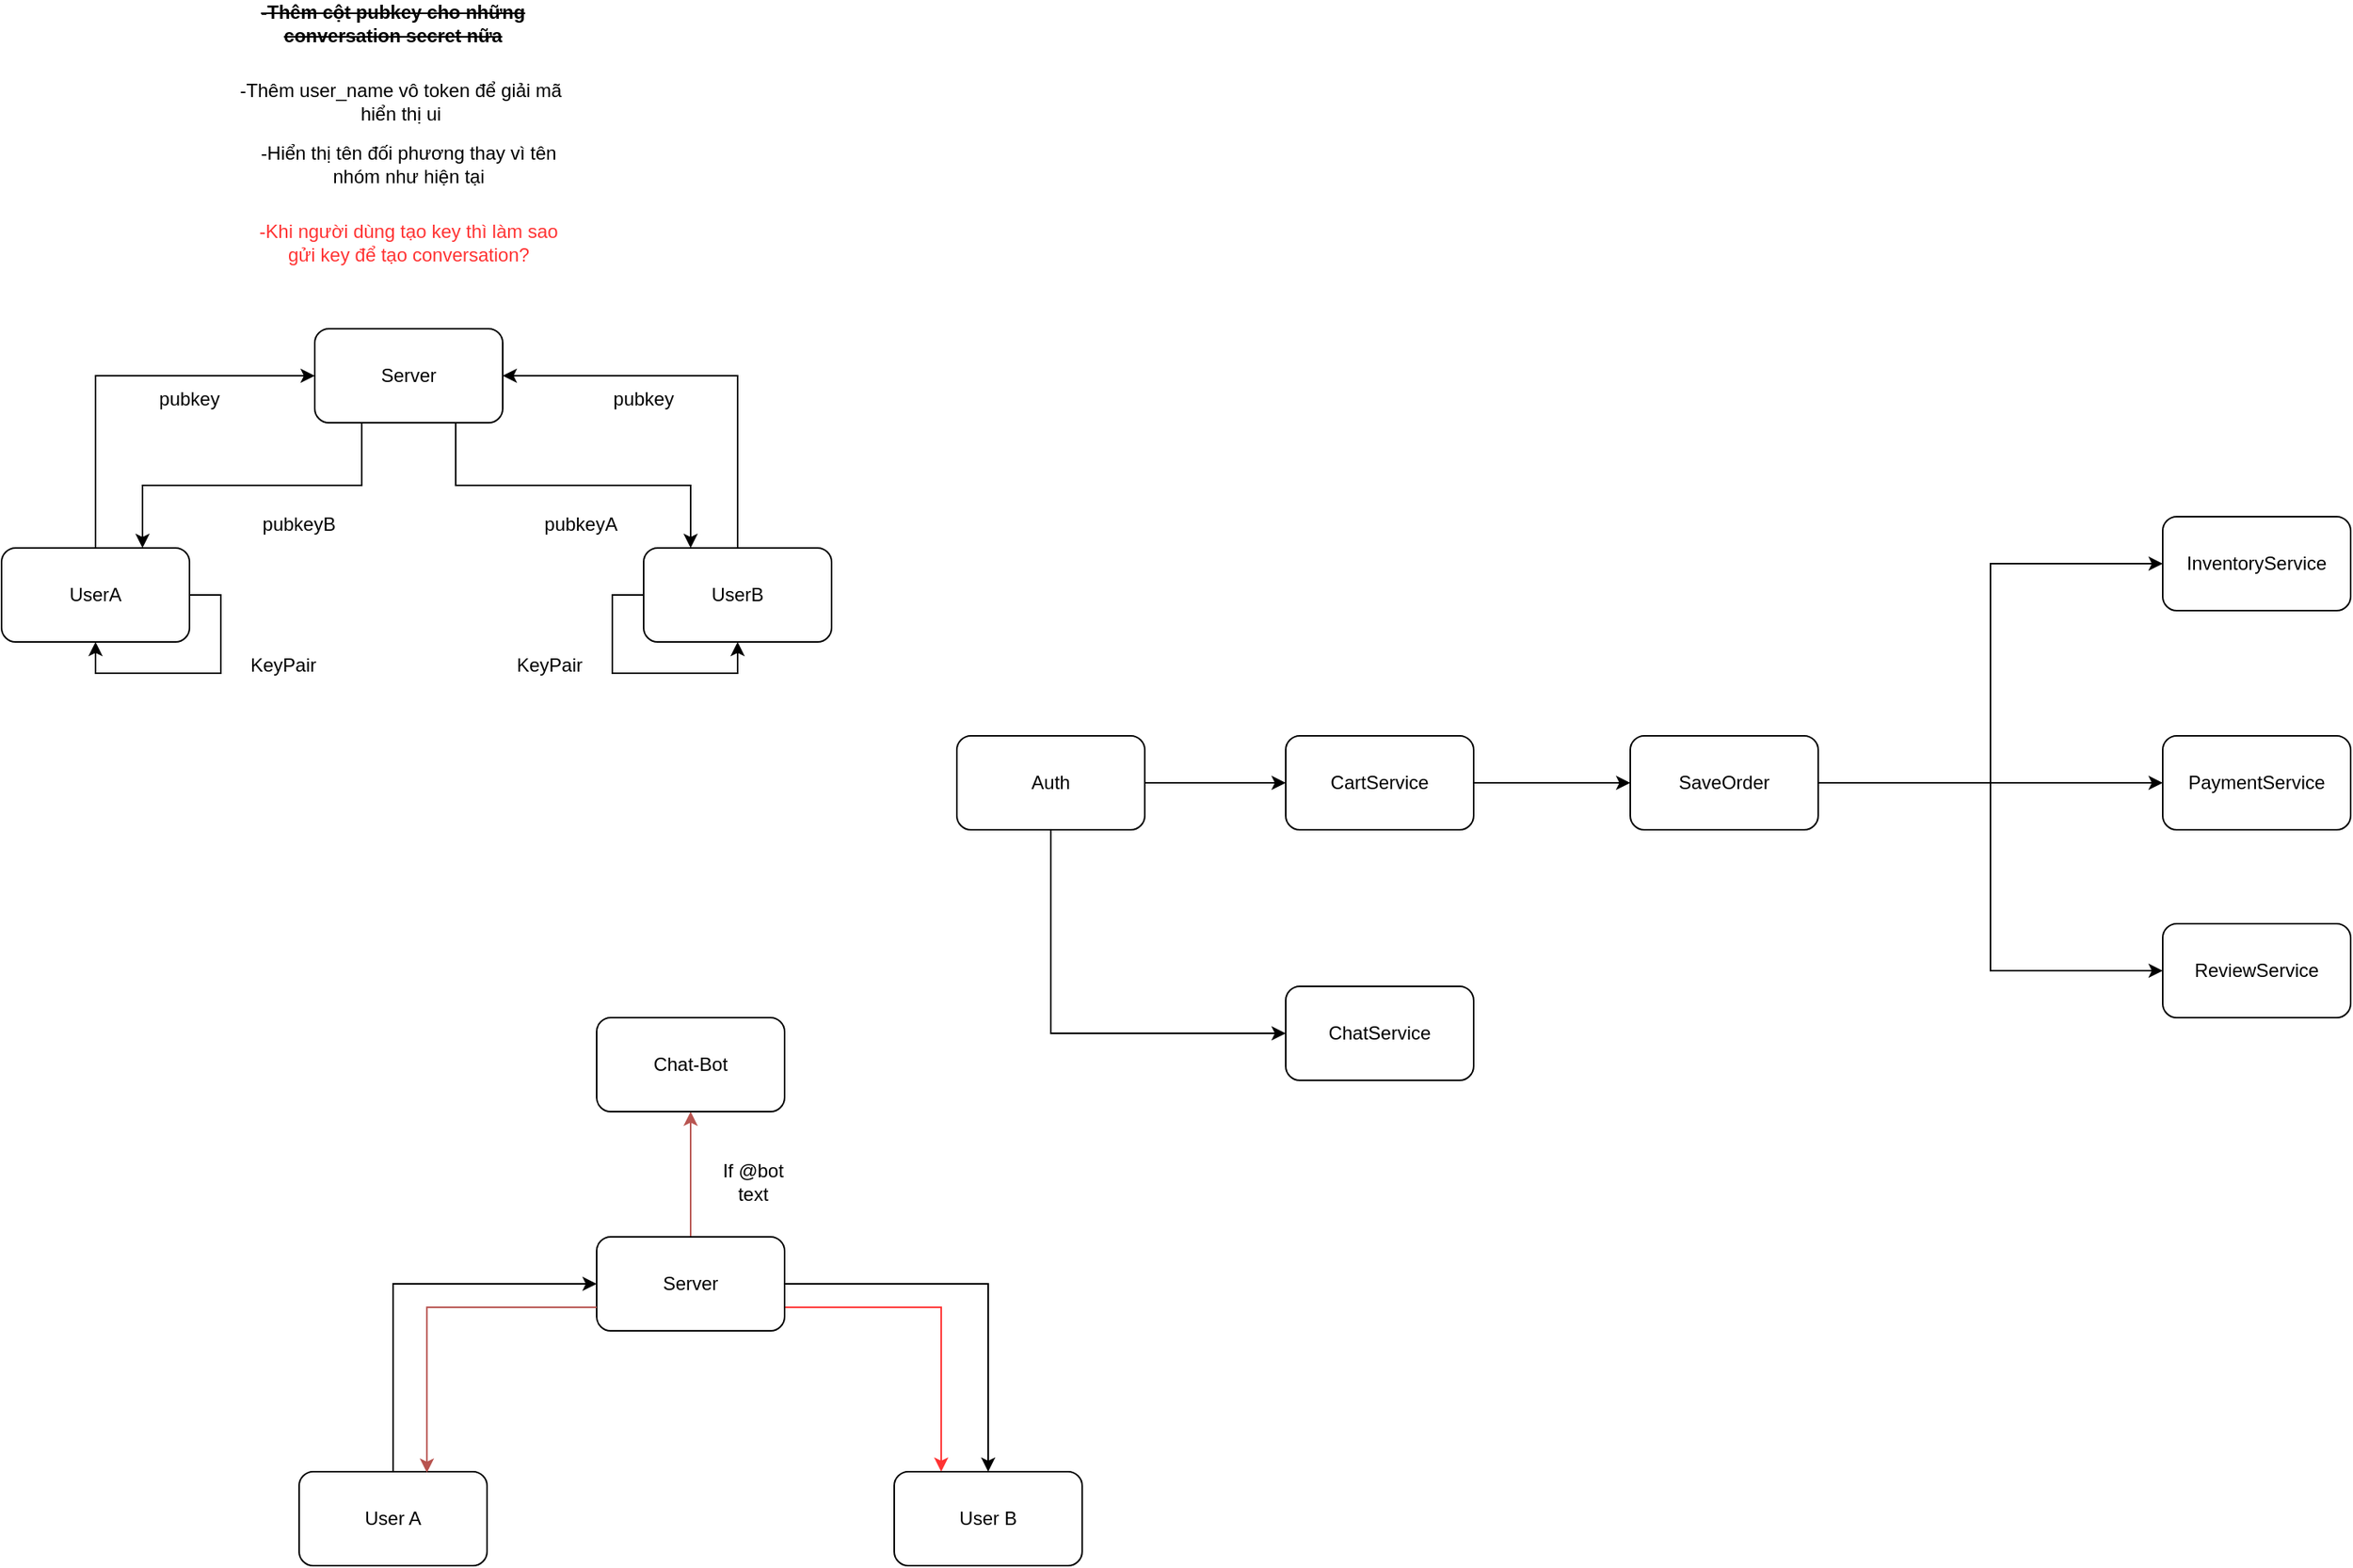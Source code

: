 <mxfile version="26.2.15">
  <diagram name="Page-1" id="URyArjmMyLUZqwQEJPAF">
    <mxGraphModel dx="2728" dy="1753" grid="1" gridSize="10" guides="1" tooltips="1" connect="1" arrows="1" fold="1" page="1" pageScale="1" pageWidth="850" pageHeight="1100" math="0" shadow="0">
      <root>
        <mxCell id="0" />
        <mxCell id="1" parent="0" />
        <mxCell id="Ygb4HO1aCdZlYL9R_Fgd-9" style="edgeStyle=orthogonalEdgeStyle;rounded=0;orthogonalLoop=1;jettySize=auto;html=1;exitX=1;exitY=0.5;exitDx=0;exitDy=0;entryX=0;entryY=0.5;entryDx=0;entryDy=0;" parent="1" source="Ygb4HO1aCdZlYL9R_Fgd-1" target="Ygb4HO1aCdZlYL9R_Fgd-4" edge="1">
          <mxGeometry relative="1" as="geometry" />
        </mxCell>
        <mxCell id="Ygb4HO1aCdZlYL9R_Fgd-11" style="edgeStyle=orthogonalEdgeStyle;rounded=0;orthogonalLoop=1;jettySize=auto;html=1;exitX=1;exitY=0.5;exitDx=0;exitDy=0;entryX=0;entryY=0.5;entryDx=0;entryDy=0;" parent="1" source="Ygb4HO1aCdZlYL9R_Fgd-1" target="Ygb4HO1aCdZlYL9R_Fgd-10" edge="1">
          <mxGeometry relative="1" as="geometry" />
        </mxCell>
        <mxCell id="Ygb4HO1aCdZlYL9R_Fgd-13" style="edgeStyle=orthogonalEdgeStyle;rounded=0;orthogonalLoop=1;jettySize=auto;html=1;exitX=1;exitY=0.5;exitDx=0;exitDy=0;entryX=0;entryY=0.5;entryDx=0;entryDy=0;" parent="1" source="Ygb4HO1aCdZlYL9R_Fgd-1" target="Ygb4HO1aCdZlYL9R_Fgd-12" edge="1">
          <mxGeometry relative="1" as="geometry" />
        </mxCell>
        <mxCell id="Ygb4HO1aCdZlYL9R_Fgd-1" value="SaveOrder" style="rounded=1;whiteSpace=wrap;html=1;" parent="1" vertex="1">
          <mxGeometry x="160" y="230" width="120" height="60" as="geometry" />
        </mxCell>
        <mxCell id="Ygb4HO1aCdZlYL9R_Fgd-4" value="PaymentService" style="rounded=1;whiteSpace=wrap;html=1;" parent="1" vertex="1">
          <mxGeometry x="500" y="230" width="120" height="60" as="geometry" />
        </mxCell>
        <mxCell id="Ygb4HO1aCdZlYL9R_Fgd-5" value="ChatService" style="rounded=1;whiteSpace=wrap;html=1;" parent="1" vertex="1">
          <mxGeometry x="-60" y="390" width="120" height="60" as="geometry" />
        </mxCell>
        <mxCell id="Ygb4HO1aCdZlYL9R_Fgd-10" value="ReviewService" style="rounded=1;whiteSpace=wrap;html=1;" parent="1" vertex="1">
          <mxGeometry x="500" y="350" width="120" height="60" as="geometry" />
        </mxCell>
        <mxCell id="Ygb4HO1aCdZlYL9R_Fgd-12" value="InventoryService" style="rounded=1;whiteSpace=wrap;html=1;" parent="1" vertex="1">
          <mxGeometry x="500" y="90" width="120" height="60" as="geometry" />
        </mxCell>
        <mxCell id="Ygb4HO1aCdZlYL9R_Fgd-17" style="edgeStyle=orthogonalEdgeStyle;rounded=0;orthogonalLoop=1;jettySize=auto;html=1;exitX=1;exitY=0.5;exitDx=0;exitDy=0;entryX=0;entryY=0.5;entryDx=0;entryDy=0;" parent="1" source="Ygb4HO1aCdZlYL9R_Fgd-14" target="Ygb4HO1aCdZlYL9R_Fgd-1" edge="1">
          <mxGeometry relative="1" as="geometry" />
        </mxCell>
        <mxCell id="Ygb4HO1aCdZlYL9R_Fgd-14" value="CartService" style="rounded=1;whiteSpace=wrap;html=1;" parent="1" vertex="1">
          <mxGeometry x="-60" y="230" width="120" height="60" as="geometry" />
        </mxCell>
        <mxCell id="Ygb4HO1aCdZlYL9R_Fgd-16" style="edgeStyle=orthogonalEdgeStyle;rounded=0;orthogonalLoop=1;jettySize=auto;html=1;exitX=1;exitY=0.5;exitDx=0;exitDy=0;entryX=0;entryY=0.5;entryDx=0;entryDy=0;" parent="1" source="Ygb4HO1aCdZlYL9R_Fgd-15" target="Ygb4HO1aCdZlYL9R_Fgd-14" edge="1">
          <mxGeometry relative="1" as="geometry" />
        </mxCell>
        <mxCell id="Ygb4HO1aCdZlYL9R_Fgd-18" style="edgeStyle=orthogonalEdgeStyle;rounded=0;orthogonalLoop=1;jettySize=auto;html=1;exitX=0.5;exitY=1;exitDx=0;exitDy=0;entryX=0;entryY=0.5;entryDx=0;entryDy=0;" parent="1" source="Ygb4HO1aCdZlYL9R_Fgd-15" target="Ygb4HO1aCdZlYL9R_Fgd-5" edge="1">
          <mxGeometry relative="1" as="geometry" />
        </mxCell>
        <mxCell id="Ygb4HO1aCdZlYL9R_Fgd-15" value="Auth" style="rounded=1;whiteSpace=wrap;html=1;" parent="1" vertex="1">
          <mxGeometry x="-270" y="230" width="120" height="60" as="geometry" />
        </mxCell>
        <mxCell id="Yfxid3YJhUx2EBjvbwC3-4" style="edgeStyle=orthogonalEdgeStyle;rounded=0;orthogonalLoop=1;jettySize=auto;html=1;exitX=0.5;exitY=0;exitDx=0;exitDy=0;entryX=0;entryY=0.5;entryDx=0;entryDy=0;" parent="1" source="Yfxid3YJhUx2EBjvbwC3-1" target="Yfxid3YJhUx2EBjvbwC3-3" edge="1">
          <mxGeometry relative="1" as="geometry" />
        </mxCell>
        <mxCell id="Yfxid3YJhUx2EBjvbwC3-1" value="User A" style="rounded=1;whiteSpace=wrap;html=1;" parent="1" vertex="1">
          <mxGeometry x="-690" y="700" width="120" height="60" as="geometry" />
        </mxCell>
        <mxCell id="Yfxid3YJhUx2EBjvbwC3-2" value="User B" style="rounded=1;whiteSpace=wrap;html=1;" parent="1" vertex="1">
          <mxGeometry x="-310" y="700" width="120" height="60" as="geometry" />
        </mxCell>
        <mxCell id="Yfxid3YJhUx2EBjvbwC3-5" style="edgeStyle=orthogonalEdgeStyle;rounded=0;orthogonalLoop=1;jettySize=auto;html=1;exitX=1;exitY=0.5;exitDx=0;exitDy=0;entryX=0.5;entryY=0;entryDx=0;entryDy=0;" parent="1" source="Yfxid3YJhUx2EBjvbwC3-3" target="Yfxid3YJhUx2EBjvbwC3-2" edge="1">
          <mxGeometry relative="1" as="geometry" />
        </mxCell>
        <mxCell id="Yfxid3YJhUx2EBjvbwC3-7" style="edgeStyle=orthogonalEdgeStyle;rounded=0;orthogonalLoop=1;jettySize=auto;html=1;exitX=0.5;exitY=0;exitDx=0;exitDy=0;entryX=0.5;entryY=1;entryDx=0;entryDy=0;fillColor=#f8cecc;strokeColor=#b85450;" parent="1" source="Yfxid3YJhUx2EBjvbwC3-3" target="Yfxid3YJhUx2EBjvbwC3-6" edge="1">
          <mxGeometry relative="1" as="geometry" />
        </mxCell>
        <mxCell id="Yfxid3YJhUx2EBjvbwC3-10" style="edgeStyle=orthogonalEdgeStyle;rounded=0;orthogonalLoop=1;jettySize=auto;html=1;exitX=1;exitY=0.75;exitDx=0;exitDy=0;entryX=0.25;entryY=0;entryDx=0;entryDy=0;strokeColor=#FF3333;" parent="1" source="Yfxid3YJhUx2EBjvbwC3-3" target="Yfxid3YJhUx2EBjvbwC3-2" edge="1">
          <mxGeometry relative="1" as="geometry" />
        </mxCell>
        <mxCell id="Yfxid3YJhUx2EBjvbwC3-3" value="Server" style="rounded=1;whiteSpace=wrap;html=1;" parent="1" vertex="1">
          <mxGeometry x="-500" y="550" width="120" height="60" as="geometry" />
        </mxCell>
        <mxCell id="Yfxid3YJhUx2EBjvbwC3-6" value="Chat-Bot" style="rounded=1;whiteSpace=wrap;html=1;" parent="1" vertex="1">
          <mxGeometry x="-500" y="410" width="120" height="60" as="geometry" />
        </mxCell>
        <mxCell id="Yfxid3YJhUx2EBjvbwC3-8" value="If @bot text" style="text;html=1;align=center;verticalAlign=middle;whiteSpace=wrap;rounded=0;" parent="1" vertex="1">
          <mxGeometry x="-430" y="500" width="60" height="30" as="geometry" />
        </mxCell>
        <mxCell id="Yfxid3YJhUx2EBjvbwC3-9" style="edgeStyle=orthogonalEdgeStyle;rounded=0;orthogonalLoop=1;jettySize=auto;html=1;exitX=0;exitY=0.75;exitDx=0;exitDy=0;entryX=0.68;entryY=0.01;entryDx=0;entryDy=0;entryPerimeter=0;fillColor=#f8cecc;strokeColor=#b85450;" parent="1" source="Yfxid3YJhUx2EBjvbwC3-3" target="Yfxid3YJhUx2EBjvbwC3-1" edge="1">
          <mxGeometry relative="1" as="geometry" />
        </mxCell>
        <mxCell id="8bkpwPiyaHdjqlJrvMhN-4" style="edgeStyle=orthogonalEdgeStyle;rounded=0;orthogonalLoop=1;jettySize=auto;html=1;exitX=0.5;exitY=0;exitDx=0;exitDy=0;entryX=0;entryY=0.5;entryDx=0;entryDy=0;" edge="1" parent="1" source="8bkpwPiyaHdjqlJrvMhN-1" target="8bkpwPiyaHdjqlJrvMhN-3">
          <mxGeometry relative="1" as="geometry" />
        </mxCell>
        <mxCell id="8bkpwPiyaHdjqlJrvMhN-1" value="UserA" style="rounded=1;whiteSpace=wrap;html=1;" vertex="1" parent="1">
          <mxGeometry x="-880" y="110" width="120" height="60" as="geometry" />
        </mxCell>
        <mxCell id="8bkpwPiyaHdjqlJrvMhN-5" style="edgeStyle=orthogonalEdgeStyle;rounded=0;orthogonalLoop=1;jettySize=auto;html=1;exitX=0.5;exitY=0;exitDx=0;exitDy=0;entryX=1;entryY=0.5;entryDx=0;entryDy=0;" edge="1" parent="1" source="8bkpwPiyaHdjqlJrvMhN-2" target="8bkpwPiyaHdjqlJrvMhN-3">
          <mxGeometry relative="1" as="geometry" />
        </mxCell>
        <mxCell id="8bkpwPiyaHdjqlJrvMhN-2" value="UserB" style="rounded=1;whiteSpace=wrap;html=1;" vertex="1" parent="1">
          <mxGeometry x="-470" y="110" width="120" height="60" as="geometry" />
        </mxCell>
        <mxCell id="8bkpwPiyaHdjqlJrvMhN-12" style="edgeStyle=orthogonalEdgeStyle;rounded=0;orthogonalLoop=1;jettySize=auto;html=1;exitX=0.25;exitY=1;exitDx=0;exitDy=0;entryX=0.75;entryY=0;entryDx=0;entryDy=0;" edge="1" parent="1" source="8bkpwPiyaHdjqlJrvMhN-3" target="8bkpwPiyaHdjqlJrvMhN-1">
          <mxGeometry relative="1" as="geometry" />
        </mxCell>
        <mxCell id="8bkpwPiyaHdjqlJrvMhN-13" style="edgeStyle=orthogonalEdgeStyle;rounded=0;orthogonalLoop=1;jettySize=auto;html=1;exitX=0.75;exitY=1;exitDx=0;exitDy=0;entryX=0.25;entryY=0;entryDx=0;entryDy=0;" edge="1" parent="1" source="8bkpwPiyaHdjqlJrvMhN-3" target="8bkpwPiyaHdjqlJrvMhN-2">
          <mxGeometry relative="1" as="geometry" />
        </mxCell>
        <mxCell id="8bkpwPiyaHdjqlJrvMhN-3" value="Server" style="rounded=1;whiteSpace=wrap;html=1;" vertex="1" parent="1">
          <mxGeometry x="-680" y="-30" width="120" height="60" as="geometry" />
        </mxCell>
        <mxCell id="8bkpwPiyaHdjqlJrvMhN-6" value="pubkey" style="text;html=1;align=center;verticalAlign=middle;whiteSpace=wrap;rounded=0;" vertex="1" parent="1">
          <mxGeometry x="-790" width="60" height="30" as="geometry" />
        </mxCell>
        <mxCell id="8bkpwPiyaHdjqlJrvMhN-7" value="pubkey" style="text;html=1;align=center;verticalAlign=middle;whiteSpace=wrap;rounded=0;" vertex="1" parent="1">
          <mxGeometry x="-500" width="60" height="30" as="geometry" />
        </mxCell>
        <mxCell id="8bkpwPiyaHdjqlJrvMhN-8" style="edgeStyle=orthogonalEdgeStyle;rounded=0;orthogonalLoop=1;jettySize=auto;html=1;exitX=1;exitY=0.5;exitDx=0;exitDy=0;entryX=0.5;entryY=1;entryDx=0;entryDy=0;" edge="1" parent="1" source="8bkpwPiyaHdjqlJrvMhN-1" target="8bkpwPiyaHdjqlJrvMhN-1">
          <mxGeometry relative="1" as="geometry" />
        </mxCell>
        <mxCell id="8bkpwPiyaHdjqlJrvMhN-9" value="KeyPair" style="text;html=1;align=center;verticalAlign=middle;whiteSpace=wrap;rounded=0;" vertex="1" parent="1">
          <mxGeometry x="-730" y="170" width="60" height="30" as="geometry" />
        </mxCell>
        <mxCell id="8bkpwPiyaHdjqlJrvMhN-10" style="edgeStyle=orthogonalEdgeStyle;rounded=0;orthogonalLoop=1;jettySize=auto;html=1;exitX=0;exitY=0.5;exitDx=0;exitDy=0;entryX=0.5;entryY=1;entryDx=0;entryDy=0;" edge="1" parent="1" source="8bkpwPiyaHdjqlJrvMhN-2" target="8bkpwPiyaHdjqlJrvMhN-2">
          <mxGeometry relative="1" as="geometry" />
        </mxCell>
        <mxCell id="8bkpwPiyaHdjqlJrvMhN-11" value="KeyPair" style="text;html=1;align=center;verticalAlign=middle;whiteSpace=wrap;rounded=0;" vertex="1" parent="1">
          <mxGeometry x="-560" y="170" width="60" height="30" as="geometry" />
        </mxCell>
        <mxCell id="8bkpwPiyaHdjqlJrvMhN-14" value="pubkeyB" style="text;html=1;align=center;verticalAlign=middle;whiteSpace=wrap;rounded=0;" vertex="1" parent="1">
          <mxGeometry x="-720" y="80" width="60" height="30" as="geometry" />
        </mxCell>
        <mxCell id="8bkpwPiyaHdjqlJrvMhN-15" value="pubkeyA" style="text;html=1;align=center;verticalAlign=middle;whiteSpace=wrap;rounded=0;" vertex="1" parent="1">
          <mxGeometry x="-540" y="80" width="60" height="30" as="geometry" />
        </mxCell>
        <mxCell id="8bkpwPiyaHdjqlJrvMhN-17" value="-Thêm user_name vô token để giải mã hiển thị ui" style="text;html=1;align=center;verticalAlign=middle;whiteSpace=wrap;rounded=0;" vertex="1" parent="1">
          <mxGeometry x="-730" y="-190" width="210" height="30" as="geometry" />
        </mxCell>
        <mxCell id="8bkpwPiyaHdjqlJrvMhN-18" value="-Hiển thị tên đối phương thay vì tên nhóm như hiện tại" style="text;html=1;align=center;verticalAlign=middle;whiteSpace=wrap;rounded=0;" vertex="1" parent="1">
          <mxGeometry x="-720" y="-150" width="200" height="30" as="geometry" />
        </mxCell>
        <mxCell id="8bkpwPiyaHdjqlJrvMhN-19" value="&lt;b&gt;&lt;strike&gt;-Thêm cột pubkey cho những conversation secret nữa&lt;/strike&gt;&lt;/b&gt;" style="text;html=1;align=center;verticalAlign=middle;whiteSpace=wrap;rounded=0;" vertex="1" parent="1">
          <mxGeometry x="-730" y="-240" width="200" height="30" as="geometry" />
        </mxCell>
        <mxCell id="8bkpwPiyaHdjqlJrvMhN-20" value="&lt;font style=&quot;color: rgb(255, 51, 51);&quot;&gt;-Khi người dùng tạo key thì làm sao gửi key để tạo conversation?&lt;/font&gt;" style="text;html=1;align=center;verticalAlign=middle;whiteSpace=wrap;rounded=0;" vertex="1" parent="1">
          <mxGeometry x="-720" y="-100" width="200" height="30" as="geometry" />
        </mxCell>
      </root>
    </mxGraphModel>
  </diagram>
</mxfile>
